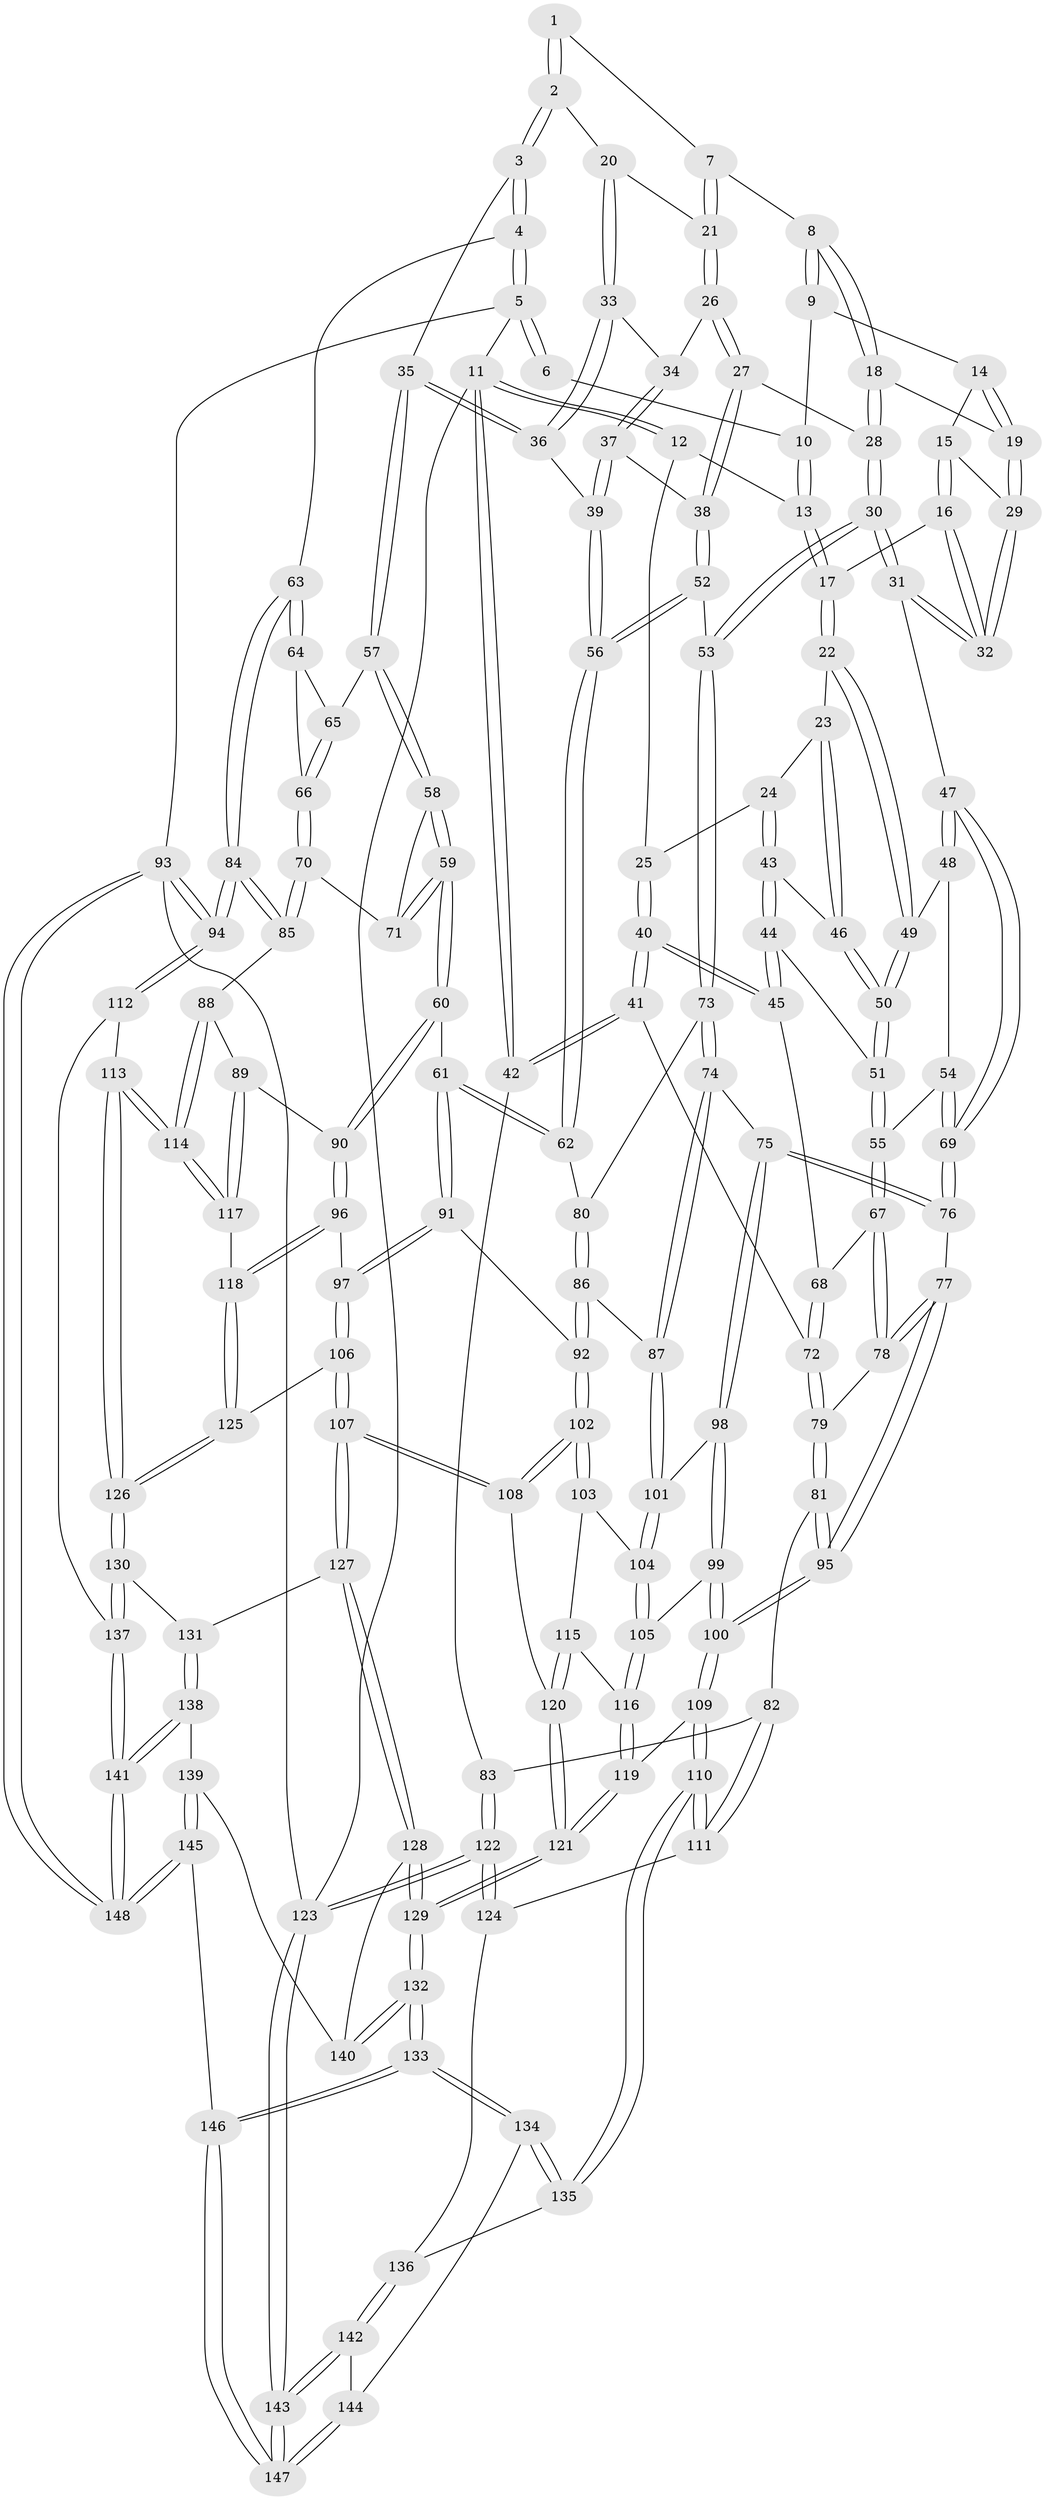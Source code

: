 // coarse degree distribution, {3: 0.11235955056179775, 5: 0.3707865168539326, 4: 0.4044943820224719, 7: 0.011235955056179775, 6: 0.10112359550561797}
// Generated by graph-tools (version 1.1) at 2025/24/03/03/25 07:24:39]
// undirected, 148 vertices, 367 edges
graph export_dot {
graph [start="1"]
  node [color=gray90,style=filled];
  1 [pos="+0.6963552433382116+0"];
  2 [pos="+0.7854996749266129+0.10384525734831762"];
  3 [pos="+0.8562924125038917+0.13013150288992864"];
  4 [pos="+1+0.024549364644396426"];
  5 [pos="+1+0"];
  6 [pos="+0.6805221656790773+0"];
  7 [pos="+0.6197428732247227+0.08327405834794938"];
  8 [pos="+0.5174385253859528+0.08051903595904424"];
  9 [pos="+0.42664861227069395+0"];
  10 [pos="+0.39288456429470187+0"];
  11 [pos="+0+0"];
  12 [pos="+0+0"];
  13 [pos="+0.26218811363462635+0"];
  14 [pos="+0.4068749589619003+0.07860325912538481"];
  15 [pos="+0.39409639623320497+0.12705675164937366"];
  16 [pos="+0.3028911307389855+0.18164506265494837"];
  17 [pos="+0.2810539984474302+0.18052426995269572"];
  18 [pos="+0.5165658305731028+0.08679659035083867"];
  19 [pos="+0.46015999658568973+0.14661427329286525"];
  20 [pos="+0.7715357906742074+0.11182531530930122"];
  21 [pos="+0.6499784693825186+0.13145969004091648"];
  22 [pos="+0.2782505902375738+0.18355575281178987"];
  23 [pos="+0.2318576674630045+0.18791129163722925"];
  24 [pos="+0.1512489416934371+0.1818441622592157"];
  25 [pos="+0.10458170256109194+0.16508856851014778"];
  26 [pos="+0.6407598615789908+0.15273137567766285"];
  27 [pos="+0.5851777074366604+0.2289888144044205"];
  28 [pos="+0.5716394115437755+0.23025701821497255"];
  29 [pos="+0.4497805672488818+0.16202294591998237"];
  30 [pos="+0.48558377625022214+0.28578366861736565"];
  31 [pos="+0.4780164864580401+0.28368951468284437"];
  32 [pos="+0.44902919587842355+0.24465568055825063"];
  33 [pos="+0.7189735327964957+0.21379730319652535"];
  34 [pos="+0.7171887567908379+0.21421922201816096"];
  35 [pos="+0.8122972194177208+0.27943124421351395"];
  36 [pos="+0.7823609673551761+0.28388036932958965"];
  37 [pos="+0.6476218660910086+0.25945238337379073"];
  38 [pos="+0.6371633053542518+0.26153751952322907"];
  39 [pos="+0.7642587207740117+0.2955994425932485"];
  40 [pos="+0.0002668318320159613+0.2851762709689539"];
  41 [pos="+0+0.3007918473418392"];
  42 [pos="+0+0.33880873051807664"];
  43 [pos="+0.15669130601258474+0.2649027013211944"];
  44 [pos="+0.06917457001165489+0.30226062883068777"];
  45 [pos="+0.04725720580240489+0.29978807560886606"];
  46 [pos="+0.17692245633133252+0.29107614058236914"];
  47 [pos="+0.44645407786491953+0.3019284516606236"];
  48 [pos="+0.28747841384520967+0.2633668851854743"];
  49 [pos="+0.2799049799008804+0.2356851066798621"];
  50 [pos="+0.18164403848457414+0.31519899472570456"];
  51 [pos="+0.1777391448334185+0.3325720757674388"];
  52 [pos="+0.6622912392471652+0.3616584594725877"];
  53 [pos="+0.5049507358256355+0.332309454618804"];
  54 [pos="+0.2924369855444122+0.3246606895849558"];
  55 [pos="+0.18668928156090642+0.3496010915204966"];
  56 [pos="+0.6896729956970485+0.4023769236082323"];
  57 [pos="+0.8489810680190649+0.3176992317594722"];
  58 [pos="+0.8461402000002906+0.3398546733626198"];
  59 [pos="+0.7806878861651926+0.44196329502731385"];
  60 [pos="+0.7517132444663932+0.4665707264138158"];
  61 [pos="+0.735500271107753+0.46173769889348676"];
  62 [pos="+0.6904955675211729+0.41311606435818327"];
  63 [pos="+1+0.0817594222810713"];
  64 [pos="+0.957272012788991+0.29565533048739245"];
  65 [pos="+0.8853709996764896+0.3143124257681883"];
  66 [pos="+0.9369839300706756+0.4176107209787663"];
  67 [pos="+0.185269088959834+0.3605793607241547"];
  68 [pos="+0.11941542565606246+0.37915550566443157"];
  69 [pos="+0.3387685052412004+0.38583700986023034"];
  70 [pos="+0.937512976022608+0.4420413485221748"];
  71 [pos="+0.9029850130902355+0.4244441665536856"];
  72 [pos="+0.10408836104084797+0.42115946315585756"];
  73 [pos="+0.5179657890936675+0.42294075111470186"];
  74 [pos="+0.4953955655945653+0.44618885085836696"];
  75 [pos="+0.35092624973566444+0.4865914205133506"];
  76 [pos="+0.3283326760823342+0.47102264508007763"];
  77 [pos="+0.2833529682310092+0.4811578095054596"];
  78 [pos="+0.2018481851180785+0.4430846377436464"];
  79 [pos="+0.12184816662850734+0.46933335689046"];
  80 [pos="+0.5824652031057874+0.4445083699330526"];
  81 [pos="+0.061998442552060114+0.5364078438818374"];
  82 [pos="+0.045288569560353466+0.538209913192476"];
  83 [pos="+0+0.4728928589057625"];
  84 [pos="+1+0.5369248920423417"];
  85 [pos="+1+0.5289323235257406"];
  86 [pos="+0.594167707611968+0.5636763555774922"];
  87 [pos="+0.5147696674183412+0.5553449279563857"];
  88 [pos="+0.909028297486181+0.5679540996629383"];
  89 [pos="+0.8731333158956557+0.5788963165940945"];
  90 [pos="+0.8428687629360345+0.5787347794005556"];
  91 [pos="+0.6670733713987095+0.543763622910762"];
  92 [pos="+0.6088664113950276+0.5760880079384015"];
  93 [pos="+1+1"];
  94 [pos="+1+0.7673354919323988"];
  95 [pos="+0.19325050761422566+0.6268903932150564"];
  96 [pos="+0.7737495576113965+0.655644833440479"];
  97 [pos="+0.7609965861668789+0.6614787199770978"];
  98 [pos="+0.35920609486903293+0.506029230639077"];
  99 [pos="+0.35871947234298446+0.5833386312066031"];
  100 [pos="+0.21593930712779727+0.714993138143978"];
  101 [pos="+0.48171173000067624+0.581542076513325"];
  102 [pos="+0.6190076933639009+0.7337008502922536"];
  103 [pos="+0.508745801990936+0.6493118128835631"];
  104 [pos="+0.48113921506075996+0.5866050826491889"];
  105 [pos="+0.4011190316230089+0.6517102071726496"];
  106 [pos="+0.6557749038431191+0.7404732152716608"];
  107 [pos="+0.6345392522646598+0.7480304998978616"];
  108 [pos="+0.6190280626605924+0.7337491319544956"];
  109 [pos="+0.216224837546738+0.7406634729983348"];
  110 [pos="+0.2058577476333152+0.7494894947113783"];
  111 [pos="+0.046327428864855996+0.7276282711690447"];
  112 [pos="+1+0.7862893719571468"];
  113 [pos="+0.9736192344959069+0.7759909709213704"];
  114 [pos="+0.971948441888667+0.7748492815666508"];
  115 [pos="+0.43159559961555544+0.6790211635753232"];
  116 [pos="+0.4013356866490168+0.6606232007837871"];
  117 [pos="+0.9076213079698884+0.7409531617210743"];
  118 [pos="+0.8496172896936967+0.7517190216248237"];
  119 [pos="+0.29592611795703105+0.7592130891059204"];
  120 [pos="+0.4690513367504672+0.7501437706082105"];
  121 [pos="+0.3819429459828235+0.8264366829008238"];
  122 [pos="+0+0.7765094313956591"];
  123 [pos="+0+1"];
  124 [pos="+0+0.7681904457414067"];
  125 [pos="+0.8210703872231223+0.8071869904976426"];
  126 [pos="+0.8375925446916723+0.8546485562223021"];
  127 [pos="+0.632229396177851+0.7777366980277206"];
  128 [pos="+0.6292135105716383+0.783777617325706"];
  129 [pos="+0.40241112174821575+0.8848399362092827"];
  130 [pos="+0.837321051354807+0.8567829198323301"];
  131 [pos="+0.720680735812393+0.8627268009337716"];
  132 [pos="+0.4092708390954677+1"];
  133 [pos="+0.39117151311646764+1"];
  134 [pos="+0.21099413785381768+0.8996779154836306"];
  135 [pos="+0.18745006239512918+0.8110624083447461"];
  136 [pos="+0.0799278983335768+0.8822851803650238"];
  137 [pos="+0.8668514604676515+0.9640764959261011"];
  138 [pos="+0.7635518747331611+1"];
  139 [pos="+0.6235986517898705+0.9021357164097299"];
  140 [pos="+0.6096573904944556+0.8666639616737548"];
  141 [pos="+0.8568070426219903+1"];
  142 [pos="+0.05584314663036053+0.9594615346843361"];
  143 [pos="+0+1"];
  144 [pos="+0.17056643761335702+0.9405959800218351"];
  145 [pos="+0.561266828424584+1"];
  146 [pos="+0.3963793370897104+1"];
  147 [pos="+0.12283069213587748+1"];
  148 [pos="+0.8857079628977941+1"];
  1 -- 2;
  1 -- 2;
  1 -- 7;
  2 -- 3;
  2 -- 3;
  2 -- 20;
  3 -- 4;
  3 -- 4;
  3 -- 35;
  4 -- 5;
  4 -- 5;
  4 -- 63;
  5 -- 6;
  5 -- 6;
  5 -- 11;
  5 -- 93;
  6 -- 10;
  7 -- 8;
  7 -- 21;
  7 -- 21;
  8 -- 9;
  8 -- 9;
  8 -- 18;
  8 -- 18;
  9 -- 10;
  9 -- 14;
  10 -- 13;
  10 -- 13;
  11 -- 12;
  11 -- 12;
  11 -- 42;
  11 -- 42;
  11 -- 123;
  12 -- 13;
  12 -- 25;
  13 -- 17;
  13 -- 17;
  14 -- 15;
  14 -- 19;
  14 -- 19;
  15 -- 16;
  15 -- 16;
  15 -- 29;
  16 -- 17;
  16 -- 32;
  16 -- 32;
  17 -- 22;
  17 -- 22;
  18 -- 19;
  18 -- 28;
  18 -- 28;
  19 -- 29;
  19 -- 29;
  20 -- 21;
  20 -- 33;
  20 -- 33;
  21 -- 26;
  21 -- 26;
  22 -- 23;
  22 -- 49;
  22 -- 49;
  23 -- 24;
  23 -- 46;
  23 -- 46;
  24 -- 25;
  24 -- 43;
  24 -- 43;
  25 -- 40;
  25 -- 40;
  26 -- 27;
  26 -- 27;
  26 -- 34;
  27 -- 28;
  27 -- 38;
  27 -- 38;
  28 -- 30;
  28 -- 30;
  29 -- 32;
  29 -- 32;
  30 -- 31;
  30 -- 31;
  30 -- 53;
  30 -- 53;
  31 -- 32;
  31 -- 32;
  31 -- 47;
  33 -- 34;
  33 -- 36;
  33 -- 36;
  34 -- 37;
  34 -- 37;
  35 -- 36;
  35 -- 36;
  35 -- 57;
  35 -- 57;
  36 -- 39;
  37 -- 38;
  37 -- 39;
  37 -- 39;
  38 -- 52;
  38 -- 52;
  39 -- 56;
  39 -- 56;
  40 -- 41;
  40 -- 41;
  40 -- 45;
  40 -- 45;
  41 -- 42;
  41 -- 42;
  41 -- 72;
  42 -- 83;
  43 -- 44;
  43 -- 44;
  43 -- 46;
  44 -- 45;
  44 -- 45;
  44 -- 51;
  45 -- 68;
  46 -- 50;
  46 -- 50;
  47 -- 48;
  47 -- 48;
  47 -- 69;
  47 -- 69;
  48 -- 49;
  48 -- 54;
  49 -- 50;
  49 -- 50;
  50 -- 51;
  50 -- 51;
  51 -- 55;
  51 -- 55;
  52 -- 53;
  52 -- 56;
  52 -- 56;
  53 -- 73;
  53 -- 73;
  54 -- 55;
  54 -- 69;
  54 -- 69;
  55 -- 67;
  55 -- 67;
  56 -- 62;
  56 -- 62;
  57 -- 58;
  57 -- 58;
  57 -- 65;
  58 -- 59;
  58 -- 59;
  58 -- 71;
  59 -- 60;
  59 -- 60;
  59 -- 71;
  59 -- 71;
  60 -- 61;
  60 -- 90;
  60 -- 90;
  61 -- 62;
  61 -- 62;
  61 -- 91;
  61 -- 91;
  62 -- 80;
  63 -- 64;
  63 -- 64;
  63 -- 84;
  63 -- 84;
  64 -- 65;
  64 -- 66;
  65 -- 66;
  65 -- 66;
  66 -- 70;
  66 -- 70;
  67 -- 68;
  67 -- 78;
  67 -- 78;
  68 -- 72;
  68 -- 72;
  69 -- 76;
  69 -- 76;
  70 -- 71;
  70 -- 85;
  70 -- 85;
  72 -- 79;
  72 -- 79;
  73 -- 74;
  73 -- 74;
  73 -- 80;
  74 -- 75;
  74 -- 87;
  74 -- 87;
  75 -- 76;
  75 -- 76;
  75 -- 98;
  75 -- 98;
  76 -- 77;
  77 -- 78;
  77 -- 78;
  77 -- 95;
  77 -- 95;
  78 -- 79;
  79 -- 81;
  79 -- 81;
  80 -- 86;
  80 -- 86;
  81 -- 82;
  81 -- 95;
  81 -- 95;
  82 -- 83;
  82 -- 111;
  82 -- 111;
  83 -- 122;
  83 -- 122;
  84 -- 85;
  84 -- 85;
  84 -- 94;
  84 -- 94;
  85 -- 88;
  86 -- 87;
  86 -- 92;
  86 -- 92;
  87 -- 101;
  87 -- 101;
  88 -- 89;
  88 -- 114;
  88 -- 114;
  89 -- 90;
  89 -- 117;
  89 -- 117;
  90 -- 96;
  90 -- 96;
  91 -- 92;
  91 -- 97;
  91 -- 97;
  92 -- 102;
  92 -- 102;
  93 -- 94;
  93 -- 94;
  93 -- 148;
  93 -- 148;
  93 -- 123;
  94 -- 112;
  94 -- 112;
  95 -- 100;
  95 -- 100;
  96 -- 97;
  96 -- 118;
  96 -- 118;
  97 -- 106;
  97 -- 106;
  98 -- 99;
  98 -- 99;
  98 -- 101;
  99 -- 100;
  99 -- 100;
  99 -- 105;
  100 -- 109;
  100 -- 109;
  101 -- 104;
  101 -- 104;
  102 -- 103;
  102 -- 103;
  102 -- 108;
  102 -- 108;
  103 -- 104;
  103 -- 115;
  104 -- 105;
  104 -- 105;
  105 -- 116;
  105 -- 116;
  106 -- 107;
  106 -- 107;
  106 -- 125;
  107 -- 108;
  107 -- 108;
  107 -- 127;
  107 -- 127;
  108 -- 120;
  109 -- 110;
  109 -- 110;
  109 -- 119;
  110 -- 111;
  110 -- 111;
  110 -- 135;
  110 -- 135;
  111 -- 124;
  112 -- 113;
  112 -- 137;
  113 -- 114;
  113 -- 114;
  113 -- 126;
  113 -- 126;
  114 -- 117;
  114 -- 117;
  115 -- 116;
  115 -- 120;
  115 -- 120;
  116 -- 119;
  116 -- 119;
  117 -- 118;
  118 -- 125;
  118 -- 125;
  119 -- 121;
  119 -- 121;
  120 -- 121;
  120 -- 121;
  121 -- 129;
  121 -- 129;
  122 -- 123;
  122 -- 123;
  122 -- 124;
  122 -- 124;
  123 -- 143;
  123 -- 143;
  124 -- 136;
  125 -- 126;
  125 -- 126;
  126 -- 130;
  126 -- 130;
  127 -- 128;
  127 -- 128;
  127 -- 131;
  128 -- 129;
  128 -- 129;
  128 -- 140;
  129 -- 132;
  129 -- 132;
  130 -- 131;
  130 -- 137;
  130 -- 137;
  131 -- 138;
  131 -- 138;
  132 -- 133;
  132 -- 133;
  132 -- 140;
  132 -- 140;
  133 -- 134;
  133 -- 134;
  133 -- 146;
  133 -- 146;
  134 -- 135;
  134 -- 135;
  134 -- 144;
  135 -- 136;
  136 -- 142;
  136 -- 142;
  137 -- 141;
  137 -- 141;
  138 -- 139;
  138 -- 141;
  138 -- 141;
  139 -- 140;
  139 -- 145;
  139 -- 145;
  141 -- 148;
  141 -- 148;
  142 -- 143;
  142 -- 143;
  142 -- 144;
  143 -- 147;
  143 -- 147;
  144 -- 147;
  144 -- 147;
  145 -- 146;
  145 -- 148;
  145 -- 148;
  146 -- 147;
  146 -- 147;
}
